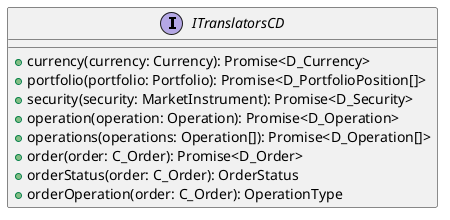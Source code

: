 @startuml
interface ITranslatorsCD {
    +currency(currency: Currency): Promise<D_Currency>
    +portfolio(portfolio: Portfolio): Promise<D_PortfolioPosition[]>
    +security(security: MarketInstrument): Promise<D_Security>
    +operation(operation: Operation): Promise<D_Operation>
    +operations(operations: Operation[]): Promise<D_Operation[]>
    +order(order: C_Order): Promise<D_Order>
    +orderStatus(order: C_Order): OrderStatus
    +orderOperation(order: C_Order): OperationType
}
@enduml
